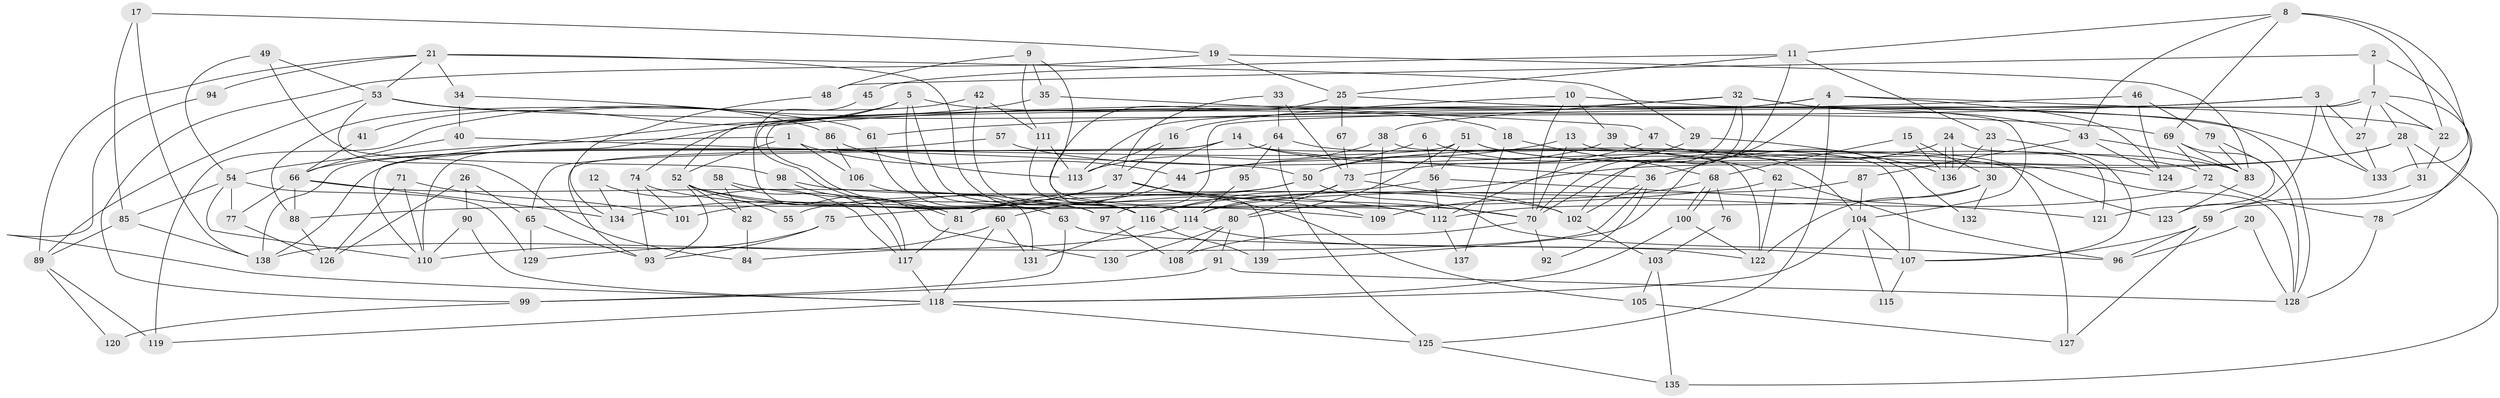 // Generated by graph-tools (version 1.1) at 2025/15/03/09/25 04:15:15]
// undirected, 139 vertices, 278 edges
graph export_dot {
graph [start="1"]
  node [color=gray90,style=filled];
  1;
  2;
  3;
  4;
  5;
  6;
  7;
  8;
  9;
  10;
  11;
  12;
  13;
  14;
  15;
  16;
  17;
  18;
  19;
  20;
  21;
  22;
  23;
  24;
  25;
  26;
  27;
  28;
  29;
  30;
  31;
  32;
  33;
  34;
  35;
  36;
  37;
  38;
  39;
  40;
  41;
  42;
  43;
  44;
  45;
  46;
  47;
  48;
  49;
  50;
  51;
  52;
  53;
  54;
  55;
  56;
  57;
  58;
  59;
  60;
  61;
  62;
  63;
  64;
  65;
  66;
  67;
  68;
  69;
  70;
  71;
  72;
  73;
  74;
  75;
  76;
  77;
  78;
  79;
  80;
  81;
  82;
  83;
  84;
  85;
  86;
  87;
  88;
  89;
  90;
  91;
  92;
  93;
  94;
  95;
  96;
  97;
  98;
  99;
  100;
  101;
  102;
  103;
  104;
  105;
  106;
  107;
  108;
  109;
  110;
  111;
  112;
  113;
  114;
  115;
  116;
  117;
  118;
  119;
  120;
  121;
  122;
  123;
  124;
  125;
  126;
  127;
  128;
  129;
  130;
  131;
  132;
  133;
  134;
  135;
  136;
  137;
  138;
  139;
  1 -- 44;
  1 -- 52;
  1 -- 54;
  1 -- 106;
  2 -- 7;
  2 -- 59;
  2 -- 48;
  3 -- 97;
  3 -- 133;
  3 -- 27;
  3 -- 61;
  3 -- 123;
  4 -- 36;
  4 -- 22;
  4 -- 74;
  4 -- 113;
  4 -- 124;
  4 -- 125;
  5 -- 116;
  5 -- 110;
  5 -- 18;
  5 -- 41;
  5 -- 97;
  6 -- 62;
  6 -- 56;
  6 -- 44;
  7 -- 81;
  7 -- 81;
  7 -- 28;
  7 -- 22;
  7 -- 27;
  7 -- 78;
  8 -- 43;
  8 -- 133;
  8 -- 11;
  8 -- 22;
  8 -- 69;
  9 -- 111;
  9 -- 48;
  9 -- 35;
  9 -- 112;
  10 -- 128;
  10 -- 70;
  10 -- 16;
  10 -- 39;
  11 -- 139;
  11 -- 23;
  11 -- 25;
  11 -- 45;
  12 -- 134;
  12 -- 117;
  13 -- 44;
  13 -- 70;
  13 -- 127;
  14 -- 138;
  14 -- 81;
  14 -- 36;
  14 -- 65;
  14 -- 72;
  14 -- 122;
  15 -- 68;
  15 -- 30;
  15 -- 136;
  16 -- 113;
  16 -- 37;
  17 -- 19;
  17 -- 85;
  17 -- 138;
  18 -- 68;
  18 -- 137;
  19 -- 25;
  19 -- 83;
  19 -- 99;
  20 -- 128;
  20 -- 96;
  21 -- 29;
  21 -- 116;
  21 -- 34;
  21 -- 53;
  21 -- 89;
  21 -- 94;
  22 -- 31;
  23 -- 136;
  23 -- 30;
  23 -- 107;
  24 -- 70;
  24 -- 136;
  24 -- 136;
  24 -- 121;
  25 -- 116;
  25 -- 67;
  25 -- 133;
  26 -- 65;
  26 -- 90;
  26 -- 126;
  27 -- 133;
  28 -- 31;
  28 -- 116;
  28 -- 50;
  28 -- 135;
  29 -- 136;
  29 -- 112;
  30 -- 112;
  30 -- 122;
  30 -- 132;
  31 -- 59;
  32 -- 52;
  32 -- 38;
  32 -- 43;
  32 -- 70;
  32 -- 102;
  32 -- 104;
  33 -- 64;
  33 -- 37;
  33 -- 73;
  34 -- 40;
  34 -- 61;
  35 -- 47;
  35 -- 119;
  36 -- 102;
  36 -- 84;
  36 -- 92;
  37 -- 70;
  37 -- 101;
  37 -- 105;
  37 -- 109;
  37 -- 134;
  38 -- 107;
  38 -- 109;
  38 -- 113;
  39 -- 50;
  39 -- 132;
  40 -- 66;
  40 -- 50;
  41 -- 66;
  42 -- 114;
  42 -- 88;
  42 -- 111;
  43 -- 87;
  43 -- 83;
  43 -- 124;
  44 -- 60;
  45 -- 117;
  46 -- 124;
  46 -- 79;
  46 -- 110;
  47 -- 124;
  47 -- 73;
  48 -- 134;
  49 -- 53;
  49 -- 54;
  49 -- 98;
  50 -- 96;
  50 -- 55;
  50 -- 81;
  51 -- 83;
  51 -- 128;
  51 -- 56;
  51 -- 80;
  51 -- 138;
  52 -- 93;
  52 -- 82;
  52 -- 55;
  52 -- 70;
  52 -- 116;
  53 -- 69;
  53 -- 84;
  53 -- 86;
  53 -- 89;
  54 -- 85;
  54 -- 77;
  54 -- 110;
  54 -- 129;
  56 -- 75;
  56 -- 112;
  56 -- 121;
  57 -- 123;
  57 -- 66;
  58 -- 117;
  58 -- 112;
  58 -- 82;
  59 -- 127;
  59 -- 107;
  59 -- 96;
  60 -- 131;
  60 -- 118;
  60 -- 129;
  61 -- 63;
  62 -- 88;
  62 -- 122;
  62 -- 96;
  63 -- 107;
  63 -- 99;
  64 -- 125;
  64 -- 104;
  64 -- 93;
  64 -- 95;
  65 -- 129;
  65 -- 93;
  66 -- 77;
  66 -- 97;
  66 -- 88;
  66 -- 134;
  67 -- 73;
  68 -- 109;
  68 -- 100;
  68 -- 100;
  68 -- 76;
  69 -- 72;
  69 -- 83;
  69 -- 128;
  70 -- 92;
  70 -- 108;
  71 -- 110;
  71 -- 101;
  71 -- 126;
  72 -- 78;
  72 -- 116;
  73 -- 114;
  73 -- 80;
  73 -- 102;
  74 -- 93;
  74 -- 101;
  74 -- 109;
  75 -- 110;
  75 -- 93;
  76 -- 103;
  77 -- 126;
  78 -- 128;
  79 -- 83;
  79 -- 121;
  80 -- 91;
  80 -- 108;
  80 -- 130;
  81 -- 117;
  82 -- 84;
  83 -- 123;
  85 -- 138;
  85 -- 89;
  86 -- 113;
  86 -- 106;
  87 -- 114;
  87 -- 104;
  88 -- 126;
  89 -- 119;
  89 -- 120;
  90 -- 118;
  90 -- 110;
  91 -- 99;
  91 -- 128;
  94 -- 118;
  95 -- 114;
  97 -- 108;
  98 -- 102;
  98 -- 130;
  99 -- 120;
  100 -- 122;
  100 -- 118;
  102 -- 103;
  103 -- 135;
  103 -- 105;
  104 -- 118;
  104 -- 107;
  104 -- 115;
  105 -- 127;
  106 -- 131;
  107 -- 115;
  111 -- 113;
  111 -- 139;
  112 -- 137;
  114 -- 122;
  114 -- 138;
  116 -- 131;
  116 -- 139;
  117 -- 118;
  118 -- 119;
  118 -- 125;
  125 -- 135;
}
